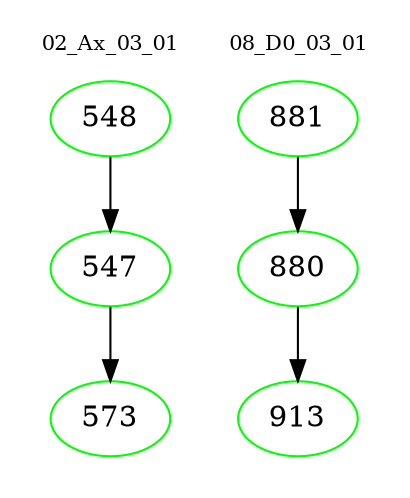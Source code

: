 digraph{
subgraph cluster_0 {
color = white
label = "02_Ax_03_01";
fontsize=10;
T0_548 [label="548", color="green"]
T0_548 -> T0_547 [color="black"]
T0_547 [label="547", color="green"]
T0_547 -> T0_573 [color="black"]
T0_573 [label="573", color="green"]
}
subgraph cluster_1 {
color = white
label = "08_D0_03_01";
fontsize=10;
T1_881 [label="881", color="green"]
T1_881 -> T1_880 [color="black"]
T1_880 [label="880", color="green"]
T1_880 -> T1_913 [color="black"]
T1_913 [label="913", color="green"]
}
}
